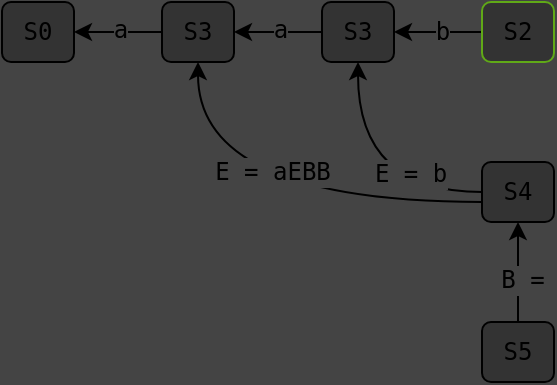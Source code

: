 <mxfile version="25.0.2">
  <diagram name="Page-1" id="PYJ2EbEZMSt3SerLNBYG">
    <mxGraphModel dx="1219" dy="1237" grid="1" gridSize="10" guides="1" tooltips="1" connect="1" arrows="1" fold="1" page="1" pageScale="1" pageWidth="827" pageHeight="1169" background="#444444" math="0" shadow="0">
      <root>
        <mxCell id="0" />
        <mxCell id="1" parent="0" />
        <mxCell id="6Kz1UC2CJ3yodjOeMeaO-1" value="&lt;div style=&quot;&quot;&gt;S0&lt;/div&gt;" style="rounded=1;whiteSpace=wrap;html=1;fontFamily=monospace;align=center;spacing=7;verticalAlign=middle;spacingTop=0;fillColor=#333333;" parent="1" vertex="1">
          <mxGeometry x="20" y="20" width="36" height="30" as="geometry" />
        </mxCell>
        <mxCell id="s0YxvNO4TdeqY1G3PoWJ-6" style="edgeStyle=orthogonalEdgeStyle;rounded=0;orthogonalLoop=1;jettySize=auto;html=1;fontFamily=monospace;fontSize=12;fontColor=default;labelBackgroundColor=#444444;resizable=0;" parent="1" source="s0YxvNO4TdeqY1G3PoWJ-5" target="6Kz1UC2CJ3yodjOeMeaO-1" edge="1">
          <mxGeometry relative="1" as="geometry" />
        </mxCell>
        <mxCell id="s0YxvNO4TdeqY1G3PoWJ-8" value="a" style="edgeLabel;html=1;align=center;verticalAlign=middle;resizable=0;points=[];rounded=0;strokeColor=default;spacing=10;fontFamily=monospace;fontSize=12;fontColor=default;labelBackgroundColor=#444444;fillColor=default;gradientColor=none;" parent="s0YxvNO4TdeqY1G3PoWJ-6" vertex="1" connectable="0">
          <mxGeometry x="-0.014" y="2" relative="1" as="geometry">
            <mxPoint y="-3" as="offset" />
          </mxGeometry>
        </mxCell>
        <mxCell id="s0YxvNO4TdeqY1G3PoWJ-5" value="&lt;div style=&quot;&quot;&gt;S3&lt;/div&gt;" style="rounded=1;whiteSpace=wrap;html=1;fontFamily=monospace;align=center;spacing=7;verticalAlign=middle;spacingTop=0;fillColor=#333333;strokeColor=default;" parent="1" vertex="1">
          <mxGeometry x="100" y="20" width="36" height="30" as="geometry" />
        </mxCell>
        <mxCell id="1NemiN4tUZpGBZkKOxrS-1" style="edgeStyle=orthogonalEdgeStyle;rounded=0;orthogonalLoop=1;jettySize=auto;html=1;fontFamily=monospace;fontSize=12;fontColor=default;labelBackgroundColor=#444444;resizable=0;" parent="1" source="1NemiN4tUZpGBZkKOxrS-3" target="s0YxvNO4TdeqY1G3PoWJ-5" edge="1">
          <mxGeometry relative="1" as="geometry">
            <mxPoint x="90" y="30" as="targetPoint" />
          </mxGeometry>
        </mxCell>
        <mxCell id="1NemiN4tUZpGBZkKOxrS-2" value="a" style="edgeLabel;html=1;align=center;verticalAlign=middle;resizable=0;points=[];rounded=0;strokeColor=default;spacing=10;fontFamily=monospace;fontSize=12;fontColor=default;labelBackgroundColor=#444444;fillColor=default;gradientColor=none;" parent="1NemiN4tUZpGBZkKOxrS-1" vertex="1" connectable="0">
          <mxGeometry x="-0.014" y="2" relative="1" as="geometry">
            <mxPoint y="-3" as="offset" />
          </mxGeometry>
        </mxCell>
        <mxCell id="1NemiN4tUZpGBZkKOxrS-3" value="&lt;div style=&quot;&quot;&gt;S3&lt;/div&gt;" style="rounded=1;whiteSpace=wrap;html=1;fontFamily=monospace;align=center;spacing=7;verticalAlign=middle;spacingTop=0;fillColor=#333333;strokeColor=default;" parent="1" vertex="1">
          <mxGeometry x="180" y="20" width="36" height="30" as="geometry" />
        </mxCell>
        <mxCell id="1NemiN4tUZpGBZkKOxrS-6" style="edgeStyle=orthogonalEdgeStyle;rounded=0;orthogonalLoop=1;jettySize=auto;html=1;entryX=1;entryY=0.5;entryDx=0;entryDy=0;fontFamily=monospace;fontSize=12;fontColor=default;labelBackgroundColor=#444444;resizable=0;" parent="1" source="1NemiN4tUZpGBZkKOxrS-5" target="1NemiN4tUZpGBZkKOxrS-3" edge="1">
          <mxGeometry relative="1" as="geometry" />
        </mxCell>
        <mxCell id="1NemiN4tUZpGBZkKOxrS-7" value="b" style="edgeLabel;html=1;align=center;verticalAlign=middle;resizable=0;points=[];rounded=0;strokeColor=default;spacing=10;fontFamily=monospace;fontSize=12;fontColor=default;labelBackgroundColor=#444444;fillColor=default;gradientColor=none;" parent="1NemiN4tUZpGBZkKOxrS-6" vertex="1" connectable="0">
          <mxGeometry x="-0.091" y="5" relative="1" as="geometry">
            <mxPoint y="-5" as="offset" />
          </mxGeometry>
        </mxCell>
        <mxCell id="1NemiN4tUZpGBZkKOxrS-5" value="&lt;div style=&quot;&quot;&gt;S2&lt;/div&gt;" style="rounded=1;whiteSpace=wrap;html=1;fontFamily=monospace;align=center;spacing=7;verticalAlign=middle;spacingTop=0;fillColor=#333333;strokeColor=#60A917;" parent="1" vertex="1">
          <mxGeometry x="260" y="20" width="36" height="30" as="geometry" />
        </mxCell>
        <mxCell id="1NemiN4tUZpGBZkKOxrS-9" style="edgeStyle=orthogonalEdgeStyle;rounded=0;orthogonalLoop=1;jettySize=auto;html=1;fontFamily=monospace;fontSize=12;fontColor=default;labelBackgroundColor=#444444;resizable=0;curved=1;" parent="1" source="1NemiN4tUZpGBZkKOxrS-8" target="1NemiN4tUZpGBZkKOxrS-3" edge="1">
          <mxGeometry relative="1" as="geometry" />
        </mxCell>
        <mxCell id="1NemiN4tUZpGBZkKOxrS-10" value="E = b" style="edgeLabel;html=1;align=center;verticalAlign=middle;resizable=0;points=[];rounded=0;strokeColor=default;spacing=10;fontFamily=monospace;fontSize=12;fontColor=default;labelBackgroundColor=#444444;fillColor=default;gradientColor=none;" parent="1NemiN4tUZpGBZkKOxrS-9" vertex="1" connectable="0">
          <mxGeometry x="-0.433" y="-9" relative="1" as="geometry">
            <mxPoint as="offset" />
          </mxGeometry>
        </mxCell>
        <mxCell id="ZNihxYF5qgQdIIt4aupr-1" style="edgeStyle=orthogonalEdgeStyle;rounded=0;orthogonalLoop=1;jettySize=auto;html=1;fontFamily=monospace;fontSize=12;fontColor=default;labelBackgroundColor=#444444;resizable=0;curved=1;" edge="1" parent="1" source="1NemiN4tUZpGBZkKOxrS-8" target="s0YxvNO4TdeqY1G3PoWJ-5">
          <mxGeometry relative="1" as="geometry">
            <Array as="points">
              <mxPoint x="118" y="120" />
            </Array>
          </mxGeometry>
        </mxCell>
        <mxCell id="ZNihxYF5qgQdIIt4aupr-2" value="E = aEBB" style="edgeLabel;html=1;align=center;verticalAlign=middle;resizable=0;points=[];rounded=0;strokeColor=default;spacing=10;fontFamily=monospace;fontSize=12;fontColor=default;labelBackgroundColor=#444444;fillColor=default;gradientColor=none;" vertex="1" connectable="0" parent="ZNihxYF5qgQdIIt4aupr-1">
          <mxGeometry x="0.085" y="-15" relative="1" as="geometry">
            <mxPoint x="10" as="offset" />
          </mxGeometry>
        </mxCell>
        <mxCell id="1NemiN4tUZpGBZkKOxrS-8" value="&lt;div style=&quot;&quot;&gt;S4&lt;/div&gt;" style="rounded=1;whiteSpace=wrap;html=1;fontFamily=monospace;align=center;spacing=7;verticalAlign=middle;spacingTop=0;fillColor=#333333;strokeColor=default;" parent="1" vertex="1">
          <mxGeometry x="260" y="100" width="36" height="30" as="geometry" />
        </mxCell>
        <mxCell id="1NemiN4tUZpGBZkKOxrS-12" style="edgeStyle=orthogonalEdgeStyle;rounded=0;orthogonalLoop=1;jettySize=auto;html=1;fontFamily=monospace;fontSize=12;fontColor=default;labelBackgroundColor=#444444;resizable=0;" parent="1" source="1NemiN4tUZpGBZkKOxrS-11" target="1NemiN4tUZpGBZkKOxrS-8" edge="1">
          <mxGeometry relative="1" as="geometry" />
        </mxCell>
        <mxCell id="1NemiN4tUZpGBZkKOxrS-13" value="B =" style="edgeLabel;html=1;align=center;verticalAlign=middle;resizable=0;points=[];rounded=0;strokeColor=default;spacing=10;fontFamily=monospace;fontSize=12;fontColor=default;labelBackgroundColor=#444444;fillColor=default;gradientColor=none;" parent="1NemiN4tUZpGBZkKOxrS-12" vertex="1" connectable="0">
          <mxGeometry x="-0.16" y="-2" relative="1" as="geometry">
            <mxPoint as="offset" />
          </mxGeometry>
        </mxCell>
        <mxCell id="1NemiN4tUZpGBZkKOxrS-11" value="&lt;div style=&quot;&quot;&gt;S5&lt;/div&gt;" style="rounded=1;whiteSpace=wrap;html=1;fontFamily=monospace;align=center;spacing=7;verticalAlign=middle;spacingTop=0;fillColor=#333333;strokeColor=default;" parent="1" vertex="1">
          <mxGeometry x="260" y="180" width="36" height="30" as="geometry" />
        </mxCell>
      </root>
    </mxGraphModel>
  </diagram>
</mxfile>
